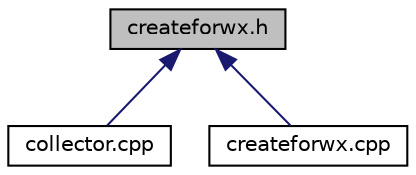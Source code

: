 digraph "createforwx.h"
{
  edge [fontname="Helvetica",fontsize="10",labelfontname="Helvetica",labelfontsize="10"];
  node [fontname="Helvetica",fontsize="10",shape=record];
  Node7 [label="createforwx.h",height=0.2,width=0.4,color="black", fillcolor="grey75", style="filled", fontcolor="black"];
  Node7 -> Node8 [dir="back",color="midnightblue",fontsize="10",style="solid",fontname="Helvetica"];
  Node8 [label="collector.cpp",height=0.2,width=0.4,color="black", fillcolor="white", style="filled",URL="$collector_8cpp.html"];
  Node7 -> Node9 [dir="back",color="midnightblue",fontsize="10",style="solid",fontname="Helvetica"];
  Node9 [label="createforwx.cpp",height=0.2,width=0.4,color="black", fillcolor="white", style="filled",URL="$createforwx_8cpp.html"];
}
